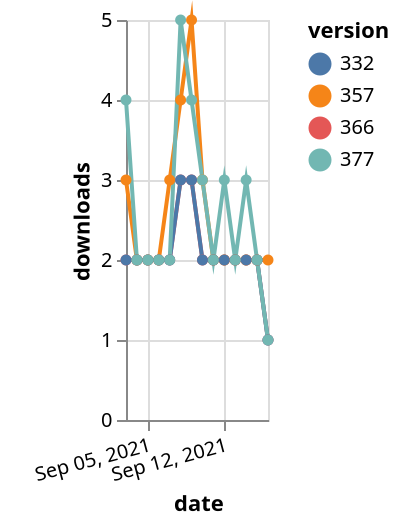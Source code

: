 {"$schema": "https://vega.github.io/schema/vega-lite/v5.json", "description": "A simple bar chart with embedded data.", "data": {"values": [{"date": "2021-09-03", "total": 2336, "delta": 2, "version": "366"}, {"date": "2021-09-04", "total": 2338, "delta": 2, "version": "366"}, {"date": "2021-09-05", "total": 2340, "delta": 2, "version": "366"}, {"date": "2021-09-06", "total": 2342, "delta": 2, "version": "366"}, {"date": "2021-09-07", "total": 2344, "delta": 2, "version": "366"}, {"date": "2021-09-08", "total": 2347, "delta": 3, "version": "366"}, {"date": "2021-09-09", "total": 2350, "delta": 3, "version": "366"}, {"date": "2021-09-10", "total": 2352, "delta": 2, "version": "366"}, {"date": "2021-09-11", "total": 2354, "delta": 2, "version": "366"}, {"date": "2021-09-12", "total": 2356, "delta": 2, "version": "366"}, {"date": "2021-09-13", "total": 2358, "delta": 2, "version": "366"}, {"date": "2021-09-14", "total": 2360, "delta": 2, "version": "366"}, {"date": "2021-09-15", "total": 2362, "delta": 2, "version": "366"}, {"date": "2021-09-16", "total": 2363, "delta": 1, "version": "366"}, {"date": "2021-09-03", "total": 2904, "delta": 3, "version": "357"}, {"date": "2021-09-04", "total": 2906, "delta": 2, "version": "357"}, {"date": "2021-09-05", "total": 2908, "delta": 2, "version": "357"}, {"date": "2021-09-06", "total": 2910, "delta": 2, "version": "357"}, {"date": "2021-09-07", "total": 2913, "delta": 3, "version": "357"}, {"date": "2021-09-08", "total": 2917, "delta": 4, "version": "357"}, {"date": "2021-09-09", "total": 2922, "delta": 5, "version": "357"}, {"date": "2021-09-10", "total": 2925, "delta": 3, "version": "357"}, {"date": "2021-09-11", "total": 2927, "delta": 2, "version": "357"}, {"date": "2021-09-12", "total": 2929, "delta": 2, "version": "357"}, {"date": "2021-09-13", "total": 2931, "delta": 2, "version": "357"}, {"date": "2021-09-14", "total": 2933, "delta": 2, "version": "357"}, {"date": "2021-09-15", "total": 2935, "delta": 2, "version": "357"}, {"date": "2021-09-16", "total": 2937, "delta": 2, "version": "357"}, {"date": "2021-09-03", "total": 2783, "delta": 2, "version": "332"}, {"date": "2021-09-04", "total": 2785, "delta": 2, "version": "332"}, {"date": "2021-09-05", "total": 2787, "delta": 2, "version": "332"}, {"date": "2021-09-06", "total": 2789, "delta": 2, "version": "332"}, {"date": "2021-09-07", "total": 2791, "delta": 2, "version": "332"}, {"date": "2021-09-08", "total": 2794, "delta": 3, "version": "332"}, {"date": "2021-09-09", "total": 2797, "delta": 3, "version": "332"}, {"date": "2021-09-10", "total": 2799, "delta": 2, "version": "332"}, {"date": "2021-09-11", "total": 2801, "delta": 2, "version": "332"}, {"date": "2021-09-12", "total": 2803, "delta": 2, "version": "332"}, {"date": "2021-09-13", "total": 2805, "delta": 2, "version": "332"}, {"date": "2021-09-14", "total": 2807, "delta": 2, "version": "332"}, {"date": "2021-09-15", "total": 2809, "delta": 2, "version": "332"}, {"date": "2021-09-16", "total": 2810, "delta": 1, "version": "332"}, {"date": "2021-09-03", "total": 2159, "delta": 4, "version": "377"}, {"date": "2021-09-04", "total": 2161, "delta": 2, "version": "377"}, {"date": "2021-09-05", "total": 2163, "delta": 2, "version": "377"}, {"date": "2021-09-06", "total": 2165, "delta": 2, "version": "377"}, {"date": "2021-09-07", "total": 2167, "delta": 2, "version": "377"}, {"date": "2021-09-08", "total": 2172, "delta": 5, "version": "377"}, {"date": "2021-09-09", "total": 2176, "delta": 4, "version": "377"}, {"date": "2021-09-10", "total": 2179, "delta": 3, "version": "377"}, {"date": "2021-09-11", "total": 2181, "delta": 2, "version": "377"}, {"date": "2021-09-12", "total": 2184, "delta": 3, "version": "377"}, {"date": "2021-09-13", "total": 2186, "delta": 2, "version": "377"}, {"date": "2021-09-14", "total": 2189, "delta": 3, "version": "377"}, {"date": "2021-09-15", "total": 2191, "delta": 2, "version": "377"}, {"date": "2021-09-16", "total": 2192, "delta": 1, "version": "377"}]}, "width": "container", "mark": {"type": "line", "point": {"filled": true}}, "encoding": {"x": {"field": "date", "type": "temporal", "timeUnit": "yearmonthdate", "title": "date", "axis": {"labelAngle": -15}}, "y": {"field": "delta", "type": "quantitative", "title": "downloads"}, "color": {"field": "version", "type": "nominal"}, "tooltip": {"field": "delta"}}}